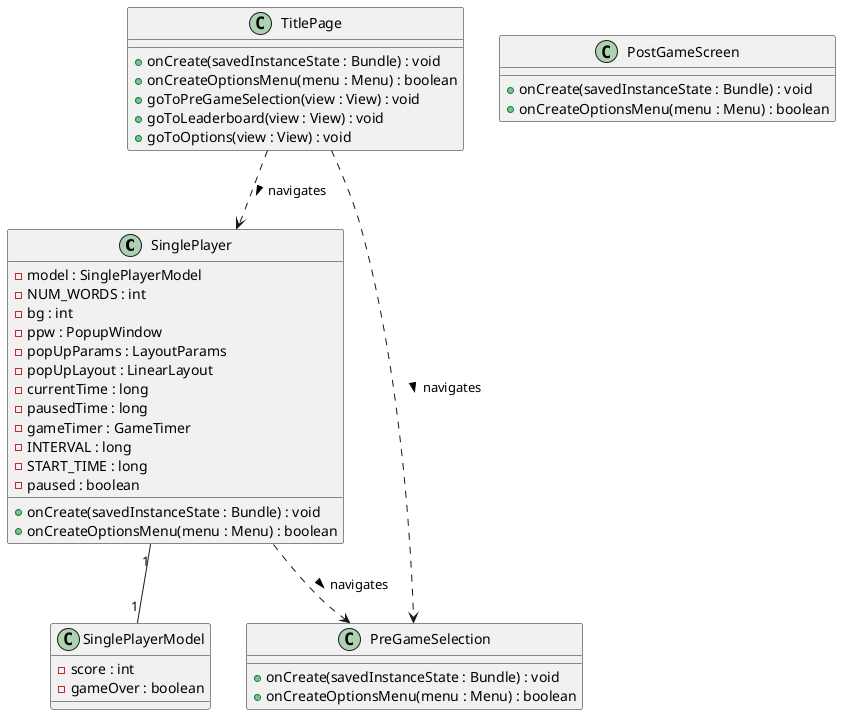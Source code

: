 @startuml

class SinglePlayer {
    - model : SinglePlayerModel
    - NUM_WORDS : int
    - bg : int
    - ppw : PopupWindow
    - popUpParams : LayoutParams
    - popUpLayout : LinearLayout
    - currentTime : long
    - pausedTime : long
    - gameTimer : GameTimer
    - INTERVAL : long
    - START_TIME : long
    - paused : boolean
    + onCreate(savedInstanceState : Bundle) : void
    + onCreateOptionsMenu(menu : Menu) : boolean
}

class SinglePlayerModel {
    - score : int
    - gameOver : boolean
}

class PreGameSelection {
    + onCreate(savedInstanceState : Bundle) : void
    + onCreateOptionsMenu(menu : Menu) : boolean
}

class PostGameScreen {
    + onCreate(savedInstanceState : Bundle) : void
    + onCreateOptionsMenu(menu : Menu) : boolean
}

class TitlePage {
    + onCreate(savedInstanceState : Bundle) : void
    + onCreateOptionsMenu(menu : Menu) : boolean
    + goToPreGameSelection(view : View) : void
    + goToLeaderboard(view : View) : void
    + goToOptions(view : View) : void
}

SinglePlayer "1" -- "1" SinglePlayerModel
SinglePlayer ..> PreGameSelection : navigates >
TitlePage ..> PreGameSelection : navigates >
TitlePage ..> SinglePlayer : navigates >

@enduml
